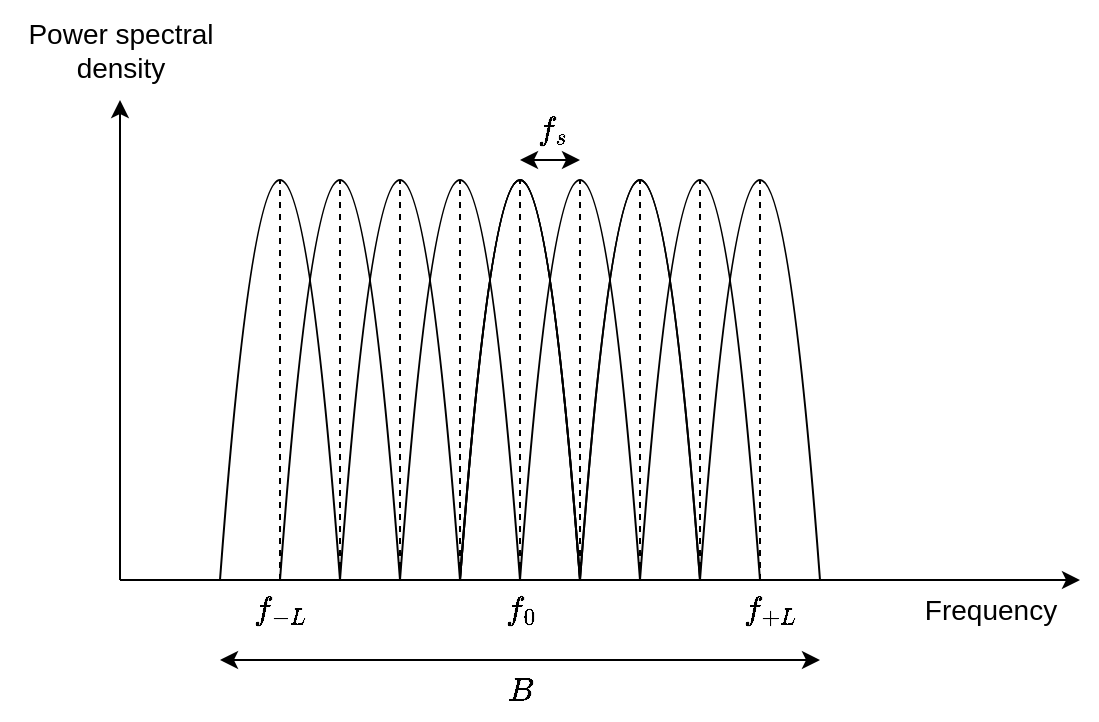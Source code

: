 <mxfile version="22.1.2" type="device">
  <diagram name="Page-1" id="aqLo5goLTsaWTMIgIr6H">
    <mxGraphModel dx="1140" dy="833" grid="1" gridSize="10" guides="1" tooltips="1" connect="1" arrows="1" fold="1" page="0" pageScale="1" pageWidth="850" pageHeight="1100" math="1" shadow="0">
      <root>
        <mxCell id="0" />
        <mxCell id="1" parent="0" />
        <mxCell id="-Vm79UYbgd8618c4dkK5-1" value="" style="endArrow=classic;html=1;rounded=0;strokeWidth=1;fontSize=14;" parent="1" edge="1">
          <mxGeometry width="50" height="50" relative="1" as="geometry">
            <mxPoint x="40" y="280" as="sourcePoint" />
            <mxPoint x="520" y="280" as="targetPoint" />
          </mxGeometry>
        </mxCell>
        <mxCell id="-Vm79UYbgd8618c4dkK5-2" value="" style="endArrow=classic;html=1;rounded=0;strokeWidth=1;fontSize=14;" parent="1" edge="1">
          <mxGeometry width="50" height="50" relative="1" as="geometry">
            <mxPoint x="40" y="280" as="sourcePoint" />
            <mxPoint x="40" y="40" as="targetPoint" />
          </mxGeometry>
        </mxCell>
        <mxCell id="-Vm79UYbgd8618c4dkK5-4" value="" style="curved=1;endArrow=none;html=1;rounded=0;endFill=0;startArrow=none;startFill=0;strokeWidth=1;fontSize=14;" parent="1" edge="1">
          <mxGeometry width="50" height="50" relative="1" as="geometry">
            <mxPoint x="210" y="280" as="sourcePoint" />
            <mxPoint x="270" y="280" as="targetPoint" />
            <Array as="points">
              <mxPoint x="240" y="-120" />
            </Array>
          </mxGeometry>
        </mxCell>
        <mxCell id="-Vm79UYbgd8618c4dkK5-5" value="" style="endArrow=none;dashed=1;html=1;rounded=0;strokeWidth=1;fontSize=14;" parent="1" edge="1">
          <mxGeometry width="50" height="50" relative="1" as="geometry">
            <mxPoint x="240" y="280" as="sourcePoint" />
            <mxPoint x="240" y="80" as="targetPoint" />
          </mxGeometry>
        </mxCell>
        <mxCell id="-Vm79UYbgd8618c4dkK5-7" value="$$f_0$$" style="text;html=1;align=center;verticalAlign=middle;resizable=0;points=[];autosize=1;strokeColor=none;fillColor=none;strokeWidth=1;fontSize=14;" parent="1" vertex="1">
          <mxGeometry x="205" y="280" width="70" height="30" as="geometry" />
        </mxCell>
        <mxCell id="_ipKOsotd9YyGwdcFhzM-1" value="" style="endArrow=classic;startArrow=classic;html=1;rounded=0;strokeWidth=1;fontSize=14;" parent="1" edge="1">
          <mxGeometry width="50" height="50" relative="1" as="geometry">
            <mxPoint x="90" y="320" as="sourcePoint" />
            <mxPoint x="390" y="320" as="targetPoint" />
          </mxGeometry>
        </mxCell>
        <mxCell id="_ipKOsotd9YyGwdcFhzM-2" value="$$B$$" style="text;html=1;align=center;verticalAlign=middle;resizable=0;points=[];autosize=1;strokeColor=none;fillColor=none;strokeWidth=1;fontSize=14;" parent="1" vertex="1">
          <mxGeometry x="210" y="320" width="60" height="30" as="geometry" />
        </mxCell>
        <mxCell id="_ipKOsotd9YyGwdcFhzM-3" value="Frequency" style="text;html=1;align=center;verticalAlign=middle;resizable=0;points=[];autosize=1;strokeColor=none;fillColor=none;strokeWidth=1;fontSize=14;" parent="1" vertex="1">
          <mxGeometry x="430" y="280" width="90" height="30" as="geometry" />
        </mxCell>
        <mxCell id="_ipKOsotd9YyGwdcFhzM-4" value="Power spectral&lt;br&gt;density" style="text;html=1;align=center;verticalAlign=middle;resizable=0;points=[];autosize=1;strokeColor=none;fillColor=none;strokeWidth=1;fontSize=14;" parent="1" vertex="1">
          <mxGeometry x="-20" y="-10" width="120" height="50" as="geometry" />
        </mxCell>
        <mxCell id="Fte6TmXWMnJRUo-nVgzj-2" value="" style="endArrow=none;dashed=1;html=1;rounded=0;strokeWidth=1;fontSize=14;" parent="1" edge="1">
          <mxGeometry width="50" height="50" relative="1" as="geometry">
            <mxPoint x="300" y="280" as="sourcePoint" />
            <mxPoint x="300" y="80" as="targetPoint" />
          </mxGeometry>
        </mxCell>
        <mxCell id="Fte6TmXWMnJRUo-nVgzj-3" value="" style="curved=1;endArrow=none;html=1;rounded=0;endFill=0;startArrow=none;startFill=0;strokeWidth=1;fontSize=14;" parent="1" edge="1">
          <mxGeometry width="50" height="50" relative="1" as="geometry">
            <mxPoint x="270" y="280" as="sourcePoint" />
            <mxPoint x="330" y="280" as="targetPoint" />
            <Array as="points">
              <mxPoint x="300" y="-120" />
            </Array>
          </mxGeometry>
        </mxCell>
        <mxCell id="Fte6TmXWMnJRUo-nVgzj-4" value="" style="endArrow=none;dashed=1;html=1;rounded=0;strokeWidth=1;fontSize=14;" parent="1" edge="1">
          <mxGeometry width="50" height="50" relative="1" as="geometry">
            <mxPoint x="360" y="280" as="sourcePoint" />
            <mxPoint x="360" y="80" as="targetPoint" />
          </mxGeometry>
        </mxCell>
        <mxCell id="Fte6TmXWMnJRUo-nVgzj-5" value="" style="curved=1;endArrow=none;html=1;rounded=0;endFill=0;startArrow=none;startFill=0;strokeWidth=1;fontSize=14;" parent="1" edge="1">
          <mxGeometry width="50" height="50" relative="1" as="geometry">
            <mxPoint x="330" y="280" as="sourcePoint" />
            <mxPoint x="390" y="280" as="targetPoint" />
            <Array as="points">
              <mxPoint x="360" y="-120" />
            </Array>
          </mxGeometry>
        </mxCell>
        <mxCell id="Fte6TmXWMnJRUo-nVgzj-6" value="" style="endArrow=none;dashed=1;html=1;rounded=0;strokeWidth=1;fontSize=14;" parent="1" edge="1">
          <mxGeometry width="50" height="50" relative="1" as="geometry">
            <mxPoint x="180" y="280" as="sourcePoint" />
            <mxPoint x="180" y="80" as="targetPoint" />
          </mxGeometry>
        </mxCell>
        <mxCell id="Fte6TmXWMnJRUo-nVgzj-7" value="" style="curved=1;endArrow=none;html=1;rounded=0;endFill=0;startArrow=none;startFill=0;strokeWidth=1;fontSize=14;" parent="1" edge="1">
          <mxGeometry width="50" height="50" relative="1" as="geometry">
            <mxPoint x="150" y="280" as="sourcePoint" />
            <mxPoint x="210" y="280" as="targetPoint" />
            <Array as="points">
              <mxPoint x="180" y="-120" />
            </Array>
          </mxGeometry>
        </mxCell>
        <mxCell id="Fte6TmXWMnJRUo-nVgzj-8" value="" style="endArrow=none;dashed=1;html=1;rounded=0;strokeWidth=1;fontSize=14;" parent="1" edge="1">
          <mxGeometry width="50" height="50" relative="1" as="geometry">
            <mxPoint x="120" y="280" as="sourcePoint" />
            <mxPoint x="120" y="80" as="targetPoint" />
          </mxGeometry>
        </mxCell>
        <mxCell id="Fte6TmXWMnJRUo-nVgzj-9" value="" style="curved=1;endArrow=none;html=1;rounded=0;endFill=0;startArrow=none;startFill=0;strokeWidth=1;fontSize=14;" parent="1" edge="1">
          <mxGeometry width="50" height="50" relative="1" as="geometry">
            <mxPoint x="90" y="280" as="sourcePoint" />
            <mxPoint x="150" y="280" as="targetPoint" />
            <Array as="points">
              <mxPoint x="120" y="-120" />
            </Array>
          </mxGeometry>
        </mxCell>
        <mxCell id="Fte6TmXWMnJRUo-nVgzj-10" value="" style="endArrow=classic;startArrow=classic;html=1;rounded=0;strokeWidth=1;fontSize=14;" parent="1" edge="1">
          <mxGeometry width="50" height="50" relative="1" as="geometry">
            <mxPoint x="240" y="70" as="sourcePoint" />
            <mxPoint x="270" y="70" as="targetPoint" />
          </mxGeometry>
        </mxCell>
        <mxCell id="Fte6TmXWMnJRUo-nVgzj-11" value="$$f_s$$" style="text;html=1;align=center;verticalAlign=middle;resizable=0;points=[];autosize=1;strokeColor=none;fillColor=none;strokeWidth=1;fontSize=14;" parent="1" vertex="1">
          <mxGeometry x="221" y="40" width="70" height="30" as="geometry" />
        </mxCell>
        <mxCell id="Fte6TmXWMnJRUo-nVgzj-12" value="$$f_{+L}$$" style="text;html=1;align=center;verticalAlign=middle;resizable=0;points=[];autosize=1;strokeColor=none;fillColor=none;strokeWidth=1;fontSize=14;" parent="1" vertex="1">
          <mxGeometry x="320" y="280" width="90" height="30" as="geometry" />
        </mxCell>
        <mxCell id="Fte6TmXWMnJRUo-nVgzj-13" value="$$f_{-L}$$" style="text;html=1;align=center;verticalAlign=middle;resizable=0;points=[];autosize=1;strokeColor=none;fillColor=none;strokeWidth=1;fontSize=14;" parent="1" vertex="1">
          <mxGeometry x="75" y="280" width="90" height="30" as="geometry" />
        </mxCell>
        <mxCell id="40UUUXiC3EubKJI8LC6I-1" value="" style="endArrow=none;dashed=1;html=1;rounded=0;strokeWidth=1;fontSize=14;" edge="1" parent="1">
          <mxGeometry width="50" height="50" relative="1" as="geometry">
            <mxPoint x="150" y="280" as="sourcePoint" />
            <mxPoint x="150" y="80" as="targetPoint" />
          </mxGeometry>
        </mxCell>
        <mxCell id="40UUUXiC3EubKJI8LC6I-2" value="" style="curved=1;endArrow=none;html=1;rounded=0;endFill=0;startArrow=none;startFill=0;strokeWidth=1;fontSize=14;" edge="1" parent="1">
          <mxGeometry width="50" height="50" relative="1" as="geometry">
            <mxPoint x="120" y="280" as="sourcePoint" />
            <mxPoint x="180" y="280" as="targetPoint" />
            <Array as="points">
              <mxPoint x="150" y="-120" />
            </Array>
          </mxGeometry>
        </mxCell>
        <mxCell id="40UUUXiC3EubKJI8LC6I-3" value="" style="endArrow=none;dashed=1;html=1;rounded=0;strokeWidth=1;fontSize=14;" edge="1" parent="1">
          <mxGeometry width="50" height="50" relative="1" as="geometry">
            <mxPoint x="210" y="280" as="sourcePoint" />
            <mxPoint x="210" y="80" as="targetPoint" />
          </mxGeometry>
        </mxCell>
        <mxCell id="40UUUXiC3EubKJI8LC6I-4" value="" style="curved=1;endArrow=none;html=1;rounded=0;endFill=0;startArrow=none;startFill=0;strokeWidth=1;fontSize=14;" edge="1" parent="1">
          <mxGeometry width="50" height="50" relative="1" as="geometry">
            <mxPoint x="180" y="280" as="sourcePoint" />
            <mxPoint x="240" y="280" as="targetPoint" />
            <Array as="points">
              <mxPoint x="210" y="-120" />
            </Array>
          </mxGeometry>
        </mxCell>
        <mxCell id="40UUUXiC3EubKJI8LC6I-5" value="" style="curved=1;endArrow=none;html=1;rounded=0;endFill=0;startArrow=none;startFill=0;strokeWidth=1;fontSize=14;" edge="1" parent="1">
          <mxGeometry width="50" height="50" relative="1" as="geometry">
            <mxPoint x="210" y="280" as="sourcePoint" />
            <mxPoint x="270" y="280" as="targetPoint" />
            <Array as="points">
              <mxPoint x="240" y="-120" />
            </Array>
          </mxGeometry>
        </mxCell>
        <mxCell id="40UUUXiC3EubKJI8LC6I-6" value="" style="endArrow=none;dashed=1;html=1;rounded=0;strokeWidth=1;fontSize=14;" edge="1" parent="1">
          <mxGeometry width="50" height="50" relative="1" as="geometry">
            <mxPoint x="240" y="280" as="sourcePoint" />
            <mxPoint x="240" y="80" as="targetPoint" />
          </mxGeometry>
        </mxCell>
        <mxCell id="40UUUXiC3EubKJI8LC6I-7" value="" style="curved=1;endArrow=none;html=1;rounded=0;endFill=0;startArrow=none;startFill=0;strokeWidth=1;fontSize=14;" edge="1" parent="1">
          <mxGeometry width="50" height="50" relative="1" as="geometry">
            <mxPoint x="210" y="280" as="sourcePoint" />
            <mxPoint x="270" y="280" as="targetPoint" />
            <Array as="points">
              <mxPoint x="240" y="-120" />
            </Array>
          </mxGeometry>
        </mxCell>
        <mxCell id="40UUUXiC3EubKJI8LC6I-8" value="" style="curved=1;endArrow=none;html=1;rounded=0;endFill=0;startArrow=none;startFill=0;strokeWidth=1;fontSize=14;" edge="1" parent="1">
          <mxGeometry width="50" height="50" relative="1" as="geometry">
            <mxPoint x="240" y="280" as="sourcePoint" />
            <mxPoint x="300" y="280" as="targetPoint" />
            <Array as="points">
              <mxPoint x="270" y="-120" />
            </Array>
          </mxGeometry>
        </mxCell>
        <mxCell id="40UUUXiC3EubKJI8LC6I-9" value="" style="endArrow=none;dashed=1;html=1;rounded=0;strokeWidth=1;fontSize=14;" edge="1" parent="1">
          <mxGeometry width="50" height="50" relative="1" as="geometry">
            <mxPoint x="300" y="280" as="sourcePoint" />
            <mxPoint x="300" y="80" as="targetPoint" />
          </mxGeometry>
        </mxCell>
        <mxCell id="40UUUXiC3EubKJI8LC6I-10" value="" style="curved=1;endArrow=none;html=1;rounded=0;endFill=0;startArrow=none;startFill=0;strokeWidth=1;fontSize=14;" edge="1" parent="1">
          <mxGeometry width="50" height="50" relative="1" as="geometry">
            <mxPoint x="270" y="280" as="sourcePoint" />
            <mxPoint x="330" y="280" as="targetPoint" />
            <Array as="points">
              <mxPoint x="300" y="-120" />
            </Array>
          </mxGeometry>
        </mxCell>
        <mxCell id="40UUUXiC3EubKJI8LC6I-11" value="" style="curved=1;endArrow=none;html=1;rounded=0;endFill=0;startArrow=none;startFill=0;strokeWidth=1;fontSize=14;" edge="1" parent="1">
          <mxGeometry width="50" height="50" relative="1" as="geometry">
            <mxPoint x="300" y="280" as="sourcePoint" />
            <mxPoint x="360" y="280" as="targetPoint" />
            <Array as="points">
              <mxPoint x="330" y="-120" />
            </Array>
          </mxGeometry>
        </mxCell>
        <mxCell id="40UUUXiC3EubKJI8LC6I-12" value="" style="endArrow=none;dashed=1;html=1;rounded=0;strokeWidth=1;fontSize=14;" edge="1" parent="1">
          <mxGeometry width="50" height="50" relative="1" as="geometry">
            <mxPoint x="270" y="280" as="sourcePoint" />
            <mxPoint x="270" y="80" as="targetPoint" />
          </mxGeometry>
        </mxCell>
        <mxCell id="40UUUXiC3EubKJI8LC6I-13" value="" style="endArrow=none;dashed=1;html=1;rounded=0;strokeWidth=1;fontSize=14;" edge="1" parent="1">
          <mxGeometry width="50" height="50" relative="1" as="geometry">
            <mxPoint x="330" y="280" as="sourcePoint" />
            <mxPoint x="330" y="80" as="targetPoint" />
          </mxGeometry>
        </mxCell>
      </root>
    </mxGraphModel>
  </diagram>
</mxfile>

